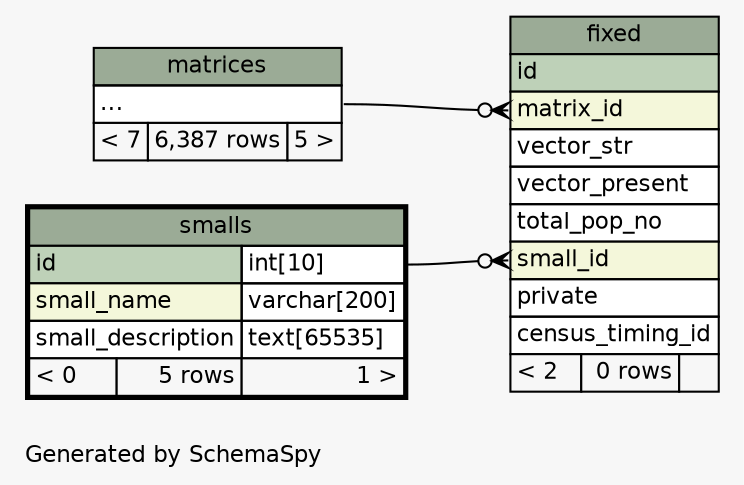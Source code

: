 // dot 2.38.0 on Mac OS X 10.11.5
// SchemaSpy rev 590
digraph "twoDegreesRelationshipsDiagram" {
  graph [
    rankdir="RL"
    bgcolor="#f7f7f7"
    label="\nGenerated by SchemaSpy"
    labeljust="l"
    nodesep="0.18"
    ranksep="0.46"
    fontname="Helvetica"
    fontsize="11"
  ];
  node [
    fontname="Helvetica"
    fontsize="11"
    shape="plaintext"
  ];
  edge [
    arrowsize="0.8"
  ];
  "fixed":"matrix_id":w -> "matrices":"elipses":e [arrowhead=none dir=back arrowtail=crowodot];
  "fixed":"small_id":w -> "smalls":"id.type":e [arrowhead=none dir=back arrowtail=crowodot];
  "fixed" [
    label=<
    <TABLE BORDER="0" CELLBORDER="1" CELLSPACING="0" BGCOLOR="#ffffff">
      <TR><TD COLSPAN="3" BGCOLOR="#9bab96" ALIGN="CENTER">fixed</TD></TR>
      <TR><TD PORT="id" COLSPAN="3" BGCOLOR="#bed1b8" ALIGN="LEFT">id</TD></TR>
      <TR><TD PORT="matrix_id" COLSPAN="3" BGCOLOR="#f4f7da" ALIGN="LEFT">matrix_id</TD></TR>
      <TR><TD PORT="vector_str" COLSPAN="3" ALIGN="LEFT">vector_str</TD></TR>
      <TR><TD PORT="vector_present" COLSPAN="3" ALIGN="LEFT">vector_present</TD></TR>
      <TR><TD PORT="total_pop_no" COLSPAN="3" ALIGN="LEFT">total_pop_no</TD></TR>
      <TR><TD PORT="small_id" COLSPAN="3" BGCOLOR="#f4f7da" ALIGN="LEFT">small_id</TD></TR>
      <TR><TD PORT="private" COLSPAN="3" ALIGN="LEFT">private</TD></TR>
      <TR><TD PORT="census_timing_id" COLSPAN="3" ALIGN="LEFT">census_timing_id</TD></TR>
      <TR><TD ALIGN="LEFT" BGCOLOR="#f7f7f7">&lt; 2</TD><TD ALIGN="RIGHT" BGCOLOR="#f7f7f7">0 rows</TD><TD ALIGN="RIGHT" BGCOLOR="#f7f7f7">  </TD></TR>
    </TABLE>>
    URL="fixed.html"
    tooltip="fixed"
  ];
  "matrices" [
    label=<
    <TABLE BORDER="0" CELLBORDER="1" CELLSPACING="0" BGCOLOR="#ffffff">
      <TR><TD COLSPAN="3" BGCOLOR="#9bab96" ALIGN="CENTER">matrices</TD></TR>
      <TR><TD PORT="elipses" COLSPAN="3" ALIGN="LEFT">...</TD></TR>
      <TR><TD ALIGN="LEFT" BGCOLOR="#f7f7f7">&lt; 7</TD><TD ALIGN="RIGHT" BGCOLOR="#f7f7f7">6,387 rows</TD><TD ALIGN="RIGHT" BGCOLOR="#f7f7f7">5 &gt;</TD></TR>
    </TABLE>>
    URL="matrices.html"
    tooltip="matrices"
  ];
  "smalls" [
    label=<
    <TABLE BORDER="2" CELLBORDER="1" CELLSPACING="0" BGCOLOR="#ffffff">
      <TR><TD COLSPAN="3" BGCOLOR="#9bab96" ALIGN="CENTER">smalls</TD></TR>
      <TR><TD PORT="id" COLSPAN="2" BGCOLOR="#bed1b8" ALIGN="LEFT">id</TD><TD PORT="id.type" ALIGN="LEFT">int[10]</TD></TR>
      <TR><TD PORT="small_name" COLSPAN="2" BGCOLOR="#f4f7da" ALIGN="LEFT">small_name</TD><TD PORT="small_name.type" ALIGN="LEFT">varchar[200]</TD></TR>
      <TR><TD PORT="small_description" COLSPAN="2" ALIGN="LEFT">small_description</TD><TD PORT="small_description.type" ALIGN="LEFT">text[65535]</TD></TR>
      <TR><TD ALIGN="LEFT" BGCOLOR="#f7f7f7">&lt; 0</TD><TD ALIGN="RIGHT" BGCOLOR="#f7f7f7">5 rows</TD><TD ALIGN="RIGHT" BGCOLOR="#f7f7f7">1 &gt;</TD></TR>
    </TABLE>>
    URL="smalls.html"
    tooltip="smalls"
  ];
}
